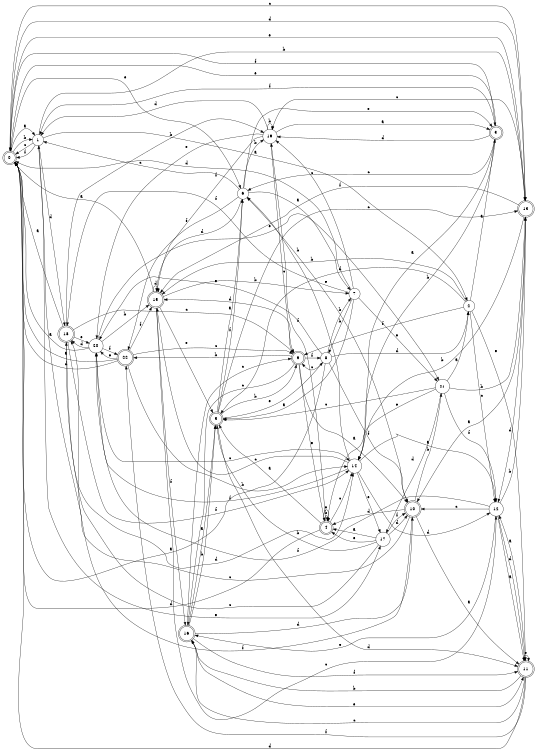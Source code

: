 digraph n19_6 {
__start0 [label="" shape="none"];

rankdir=LR;
size="8,5";

s0 [style="rounded,filled", color="black", fillcolor="white" shape="doublecircle", label="0"];
s1 [style="filled", color="black", fillcolor="white" shape="circle", label="1"];
s2 [style="filled", color="black", fillcolor="white" shape="circle", label="2"];
s3 [style="rounded,filled", color="black", fillcolor="white" shape="doublecircle", label="3"];
s4 [style="rounded,filled", color="black", fillcolor="white" shape="doublecircle", label="4"];
s5 [style="rounded,filled", color="black", fillcolor="white" shape="doublecircle", label="5"];
s6 [style="filled", color="black", fillcolor="white" shape="circle", label="6"];
s7 [style="filled", color="black", fillcolor="white" shape="circle", label="7"];
s8 [style="filled", color="black", fillcolor="white" shape="circle", label="8"];
s9 [style="rounded,filled", color="black", fillcolor="white" shape="doublecircle", label="9"];
s10 [style="rounded,filled", color="black", fillcolor="white" shape="doublecircle", label="10"];
s11 [style="rounded,filled", color="black", fillcolor="white" shape="doublecircle", label="11"];
s12 [style="filled", color="black", fillcolor="white" shape="circle", label="12"];
s13 [style="rounded,filled", color="black", fillcolor="white" shape="doublecircle", label="13"];
s14 [style="filled", color="black", fillcolor="white" shape="circle", label="14"];
s15 [style="rounded,filled", color="black", fillcolor="white" shape="doublecircle", label="15"];
s16 [style="rounded,filled", color="black", fillcolor="white" shape="doublecircle", label="16"];
s17 [style="filled", color="black", fillcolor="white" shape="circle", label="17"];
s18 [style="rounded,filled", color="black", fillcolor="white" shape="doublecircle", label="18"];
s19 [style="filled", color="black", fillcolor="white" shape="circle", label="19"];
s20 [style="filled", color="black", fillcolor="white" shape="circle", label="20"];
s21 [style="filled", color="black", fillcolor="white" shape="circle", label="21"];
s22 [style="rounded,filled", color="black", fillcolor="white" shape="doublecircle", label="22"];
s0 -> s1 [label="a"];
s0 -> s1 [label="b"];
s0 -> s13 [label="c"];
s0 -> s13 [label="d"];
s0 -> s6 [label="e"];
s0 -> s3 [label="f"];
s1 -> s2 [label="a"];
s1 -> s13 [label="b"];
s1 -> s0 [label="c"];
s1 -> s18 [label="d"];
s1 -> s17 [label="e"];
s1 -> s0 [label="f"];
s2 -> s3 [label="a"];
s2 -> s15 [label="b"];
s2 -> s12 [label="c"];
s2 -> s5 [label="d"];
s2 -> s11 [label="e"];
s2 -> s9 [label="f"];
s3 -> s4 [label="a"];
s3 -> s14 [label="b"];
s3 -> s6 [label="c"];
s3 -> s19 [label="d"];
s3 -> s0 [label="e"];
s3 -> s1 [label="f"];
s4 -> s5 [label="a"];
s4 -> s4 [label="b"];
s4 -> s14 [label="c"];
s4 -> s0 [label="d"];
s4 -> s4 [label="e"];
s4 -> s19 [label="f"];
s5 -> s6 [label="a"];
s5 -> s9 [label="b"];
s5 -> s13 [label="c"];
s5 -> s11 [label="d"];
s5 -> s8 [label="e"];
s5 -> s6 [label="f"];
s6 -> s7 [label="a"];
s6 -> s19 [label="b"];
s6 -> s1 [label="c"];
s6 -> s15 [label="d"];
s6 -> s3 [label="e"];
s6 -> s22 [label="f"];
s7 -> s5 [label="a"];
s7 -> s8 [label="b"];
s7 -> s19 [label="c"];
s7 -> s0 [label="d"];
s7 -> s21 [label="e"];
s7 -> s18 [label="f"];
s8 -> s0 [label="a"];
s8 -> s7 [label="b"];
s8 -> s9 [label="c"];
s8 -> s2 [label="d"];
s8 -> s20 [label="e"];
s8 -> s10 [label="f"];
s9 -> s10 [label="a"];
s9 -> s22 [label="b"];
s9 -> s16 [label="c"];
s9 -> s15 [label="d"];
s9 -> s4 [label="e"];
s9 -> s8 [label="f"];
s10 -> s11 [label="a"];
s10 -> s21 [label="b"];
s10 -> s1 [label="c"];
s10 -> s4 [label="d"];
s10 -> s6 [label="e"];
s10 -> s18 [label="f"];
s11 -> s12 [label="a"];
s11 -> s16 [label="b"];
s11 -> s16 [label="c"];
s11 -> s0 [label="d"];
s11 -> s11 [label="e"];
s11 -> s22 [label="f"];
s12 -> s11 [label="a"];
s12 -> s13 [label="b"];
s12 -> s10 [label="c"];
s12 -> s11 [label="d"];
s12 -> s16 [label="e"];
s12 -> s20 [label="f"];
s13 -> s10 [label="a"];
s13 -> s14 [label="b"];
s13 -> s19 [label="c"];
s13 -> s12 [label="d"];
s13 -> s0 [label="e"];
s13 -> s15 [label="f"];
s14 -> s12 [label="a"];
s14 -> s6 [label="b"];
s14 -> s15 [label="c"];
s14 -> s12 [label="d"];
s14 -> s17 [label="e"];
s14 -> s20 [label="f"];
s15 -> s0 [label="a"];
s15 -> s7 [label="b"];
s15 -> s12 [label="c"];
s15 -> s15 [label="d"];
s15 -> s5 [label="e"];
s15 -> s16 [label="f"];
s16 -> s5 [label="a"];
s16 -> s5 [label="b"];
s16 -> s9 [label="c"];
s16 -> s10 [label="d"];
s16 -> s11 [label="e"];
s16 -> s11 [label="f"];
s17 -> s4 [label="a"];
s17 -> s5 [label="b"];
s17 -> s18 [label="c"];
s17 -> s10 [label="d"];
s17 -> s4 [label="e"];
s17 -> s10 [label="f"];
s18 -> s0 [label="a"];
s18 -> s19 [label="b"];
s18 -> s9 [label="c"];
s18 -> s14 [label="d"];
s18 -> s20 [label="e"];
s18 -> s14 [label="f"];
s19 -> s3 [label="a"];
s19 -> s19 [label="b"];
s19 -> s9 [label="c"];
s19 -> s1 [label="d"];
s19 -> s20 [label="e"];
s19 -> s15 [label="f"];
s20 -> s0 [label="a"];
s20 -> s15 [label="b"];
s20 -> s14 [label="c"];
s20 -> s18 [label="d"];
s20 -> s21 [label="e"];
s20 -> s22 [label="f"];
s21 -> s2 [label="a"];
s21 -> s13 [label="b"];
s21 -> s5 [label="c"];
s21 -> s17 [label="d"];
s21 -> s14 [label="e"];
s21 -> s12 [label="f"];
s22 -> s0 [label="a"];
s22 -> s14 [label="b"];
s22 -> s9 [label="c"];
s22 -> s0 [label="d"];
s22 -> s20 [label="e"];
s22 -> s15 [label="f"];

}